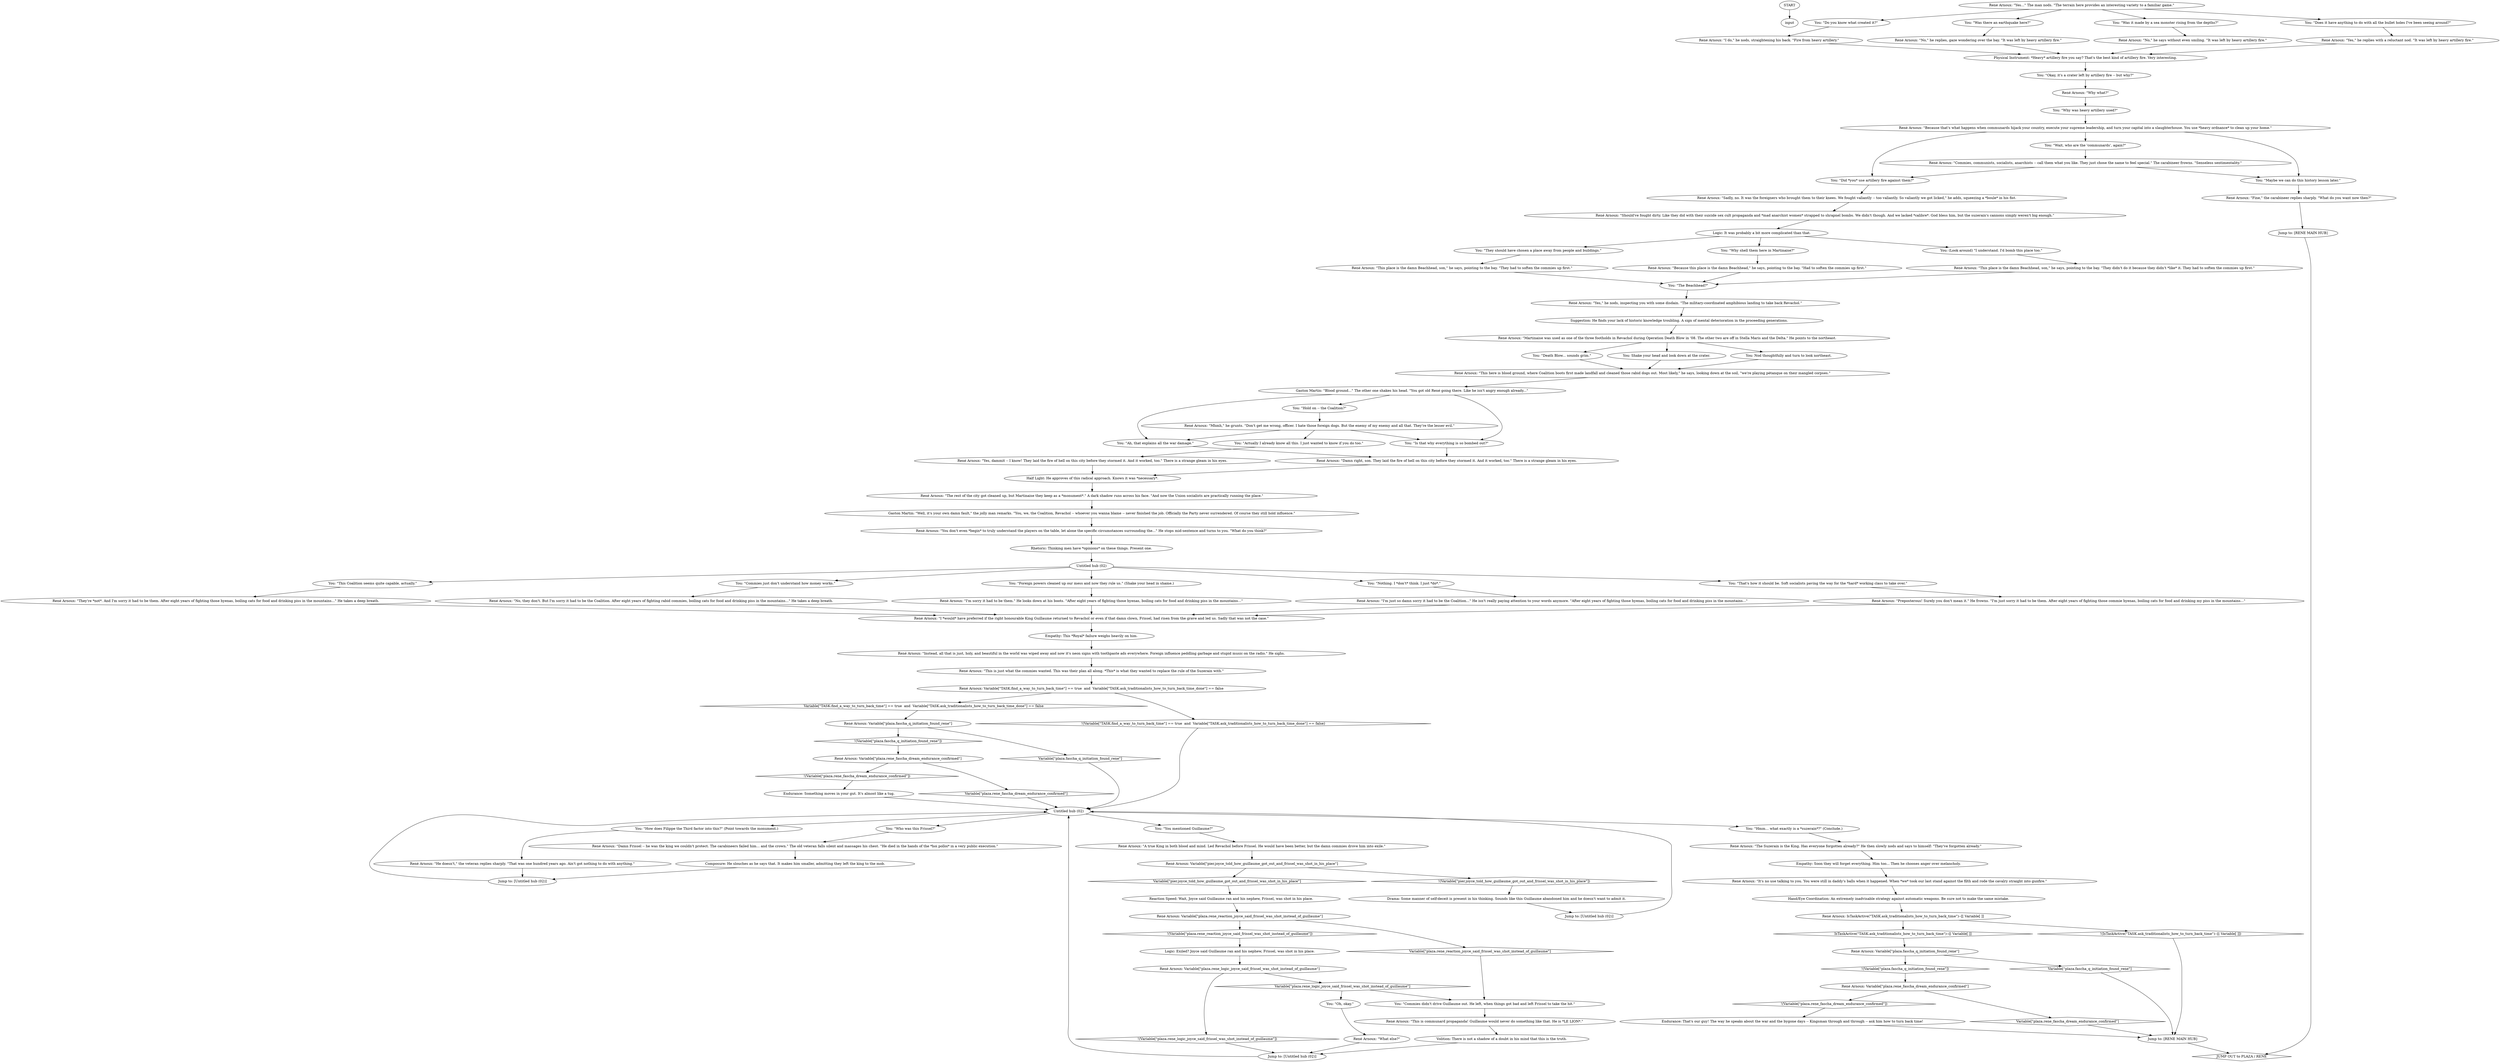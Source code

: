# PLAZA / RIVER CRATER
# You ask René about crater and get the streamlined history lesson without any messy checks or hubs within hubs withing hubs. Sweet and short.
# ==================================================
digraph G {
	  0 [label="START"];
	  1 [label="input"];
	  2 [label="Suggestion: He finds your lack of historic knowledge troubling. A sign of mental deterioration in the proceeding generations."];
	  3 [label="René Arnoux: \"I do,\" he nods, straightening his back. \"Fire from heavy artillery.\""];
	  4 [label="René Arnoux: \"Commies, communists, socialists, anarchists -- call them what you like. They just chose the name to feel special.\" The carabineer frowns. \"Senseless sentimentality.\""];
	  5 [label="René Arnoux: \"This is communard propaganda! Guillaume would never do something like that. He is *LE LION*.\""];
	  6 [label="You: (Look around) \"I understand. I'd bomb this place too.\""];
	  7 [label="René Arnoux: \"This place is the damn Beachhead, son,\" he says, pointing to the bay. \"They didn't do it because they didn't *like* it. They had to soften the commies up first.\""];
	  8 [label="Drama: Some manner of self-deceit is present in his thinking. Sounds like this Guillaume abandoned him and he doesn't want to admit it."];
	  9 [label="Hand/Eye Coordination: An extremely inadvisable strategy against automatic weapons. Be sure not to make the same mistake."];
	  10 [label="You: \"Was there an earthquake here?\""];
	  11 [label="René Arnoux: \"The rest of the city got cleaned up, but Martinaise they keep as a *monument*.\" A dark shadow runs across his face. \"And now the Union socialists are practically running the place.\""];
	  12 [label="Untitled hub (02)"];
	  13 [label="You: \"Did *you* use artillery fire against them?\""];
	  14 [label="You: \"Who was this Frissel?\""];
	  15 [label="René Arnoux: \"A true King in both blood and mind. Led Revachol before Frissel. He would have been better, but the damn commies drove him into exile.\""];
	  16 [label="Reaction Speed: Wait, Joyce said Guillaume ran and his nephew, Frissel, was shot in his place."];
	  17 [label="René Arnoux: \"This place is the damn Beachhead, son,\" he says, pointing to the bay. \"They had to soften the commies up first.\""];
	  18 [label="You: \"You mentioned Guillaume?\""];
	  19 [label="René Arnoux: \"It's no use talking to you. You were still in daddy's balls when it happened. When *we* took our last stand against the filth and rode the cavalry straight into gunfire.\""];
	  20 [label="René Arnoux: \"Fine,\" the carabineer replies sharply. \"What do you want now then?\""];
	  21 [label="René Arnoux: \"No,\" he replies, gaze wondering over the bay. \"It was left by heavy artillery fire.\""];
	  22 [label="You: \"Why shell them here in Martinaise?\""];
	  23 [label="You: \"Actually I already know all this. I just wanted to know if you do too.\""];
	  24 [label="René Arnoux: \"No,\" he says without even smiling. \"It was left by heavy artillery fire.\""];
	  25 [label="René Arnoux: \"Mhmh,\" he grunts. \"Don't get me wrong, officer. I hate those foreign dogs. But the enemy of my enemy and all that. They're the lesser evil.\""];
	  26 [label="You: \"Commies just don't understand how money works.\""];
	  27 [label="René Arnoux: \"Because that's what happens when communards hijack your country, execute your supreme leadership, and turn your capital into a slaughterhouse. You use *heavy ordnance* to clean up your home.\""];
	  28 [label="Endurance: Something moves in your gut. It's almost like a tug."];
	  29 [label="René Arnoux: IsTaskActive(\"TASK.ask_traditionalists_how_to_turn_back_time\")--[[ Variable[ ]]"];
	  30 [label="IsTaskActive(\"TASK.ask_traditionalists_how_to_turn_back_time\")--[[ Variable[ ]]", shape=diamond];
	  31 [label="!(IsTaskActive(\"TASK.ask_traditionalists_how_to_turn_back_time\")--[[ Variable[ ]])", shape=diamond];
	  32 [label="You: \"Hold on -- the Coalition?\""];
	  33 [label="You: \"This Coalition seems quite capable, actually.\""];
	  34 [label="René Arnoux: \"I *would* have preferred if the right honourable King Guillaume returned to Revachol or even if that damn clown, Frissel, had risen from the grave and led us. Sadly that was not the case.\""];
	  35 [label="René Arnoux: Variable[\"plaza.rene_logic_joyce_said_frissel_was_shot_instead_of_guillaume\"]"];
	  36 [label="Variable[\"plaza.rene_logic_joyce_said_frissel_was_shot_instead_of_guillaume\"]", shape=diamond];
	  37 [label="!(Variable[\"plaza.rene_logic_joyce_said_frissel_was_shot_instead_of_guillaume\"])", shape=diamond];
	  38 [label="You: \"Okay, it's a crater left by artillery fire -- but why?\""];
	  39 [label="You: \"The Beachhead?\""];
	  40 [label="Gaston Martin: \"Blood ground...\" The other one shakes his head. \"You got old René going there. Like he isn't angry enough already...\""];
	  41 [label="René Arnoux: \"This is just what the commies wanted. This was their plan all along. *This* is what they wanted to replace the rule of the Suzerain with.\""];
	  42 [label="René Arnoux: \"No, they don't. But I'm sorry it had to be the Coalition. After eight years of fighting rabid commies, boiling cats for food and drinking piss in the mountains...\" He takes a deep breath."];
	  43 [label="You: \"Nothing. I *don't* think. I just *do*.\""];
	  44 [label="Composure: He slouches as he says that. It makes him smaller, admitting they left the king to the mob."];
	  46 [label="Logic: It was probably a bit more complicated than that."];
	  47 [label="You: \"Hmm... what exactly is a *suzerain*?\" (Conclude.)"];
	  48 [label="Jump to: [Untitled hub (02)]"];
	  49 [label="Jump to: [Untitled hub (02)]"];
	  50 [label="René Arnoux: Variable[\"plaza.rene_reaction_joyce_said_frissel_was_shot_instead_of_guillaume\"]"];
	  51 [label="Variable[\"plaza.rene_reaction_joyce_said_frissel_was_shot_instead_of_guillaume\"]", shape=diamond];
	  52 [label="!(Variable[\"plaza.rene_reaction_joyce_said_frissel_was_shot_instead_of_guillaume\"])", shape=diamond];
	  53 [label="You: \"Oh, okay.\""];
	  54 [label="You: Nod thoughtfully and turn to look northeast."];
	  55 [label="René Arnoux: Variable[\"plaza.fascha_q_initiation_found_rene\"]"];
	  56 [label="Variable[\"plaza.fascha_q_initiation_found_rene\"]", shape=diamond];
	  57 [label="!(Variable[\"plaza.fascha_q_initiation_found_rene\"])", shape=diamond];
	  58 [label="René Arnoux: \"Sadly, no. It was the foreigners who brought them to their knees. We fought valiantly -- too valiantly. So valiantly we got licked,\" he adds, squeezing a *boule* in his fist."];
	  59 [label="René Arnoux: \"Should've fought dirty. Like they did with their suicide sex cult propaganda and *mad anarchist women* strapped to shrapnel bombs. We didn't though. And we lacked *calibre*. God bless him, but the suzerain's cannons simply weren't big enough.“"];
	  60 [label="René Arnoux: \"Damn Frissel -- he was the king we couldn't protect. The carabineers failed him... and the crown.\" The old veteran falls silent and massages his chest. \"He died in the hands of the *hoi polloi* in a very public execution.\""];
	  61 [label="René Arnoux: \"What else?\""];
	  62 [label="René Arnoux: \"I'm sorry it had to be them.\" He looks down at his boots. \"After eight years of fighting those hyenas, boiling cats for food and drinking piss in the mountains...\""];
	  63 [label="You: \"They should have chosen a place away from people and buildings.\""];
	  64 [label="You: \"Death Blow... sounds grim.\""];
	  65 [label="René Arnoux: \"I'm just so damn sorry it had to be the Coalition...\" He isn't really paying attention to your words anymore. \"After eight years of fighting those hyenas, boiling cats for food and drinking piss in the mountains...\""];
	  66 [label="René Arnoux: \"Why what?\""];
	  67 [label="Jump to: [RENE MAIN HUB]"];
	  68 [label="Volition: There is not a shadow of a doubt in his mind that this is the truth."];
	  69 [label="You: Shake your head and look down at the crater."];
	  70 [label="You: \"How does Filippe the Third factor into this?\" (Point towards the monument.)"];
	  71 [label="Empathy: Soon they will forget everything. Him too... Then he chooses anger over melancholy."];
	  72 [label="René Arnoux: \"Yes...\" The man nods. \"The terrain here provides an interesting variety to a familiar game.\""];
	  73 [label="You: \"Ah, that explains all the war damage.\""];
	  74 [label="René Arnoux: \"He doesn't,\" the veteran replies sharply. \"That was one hundred years ago. Ain't got nothing to do with anything.\""];
	  75 [label="Gaston Martin: \"Well, it's your own damn fault,\" the jolly man remarks. \"You, we, the Coalition, Revachol -- whoever you wanna blame -- never finished the job. Officially the Party never surrendered. Of course they still hold influence.\""];
	  76 [label="Physical Instrument: *Heavy* artillery fire you say? That's the best kind of artillery fire. Very interesting."];
	  77 [label="Untitled hub (02)"];
	  78 [label="René Arnoux: \"Martinaise was used as one of the three footholds in Revachol during Operation Death Blow in '08. The other two are off in Stella Maris and the Delta.\" He points to the northeast."];
	  79 [label="You: \"Commies didn't drive Guillaume out. He left, when things got bad and left Frissel to take the hit.\""];
	  80 [label="René Arnoux: \"Preposterous! Surely you don't mean it.\" He frowns. \"I'm just sorry it had to be them. After eight years of fighting those commie hyenas, boiling cats for food and drinking my piss in the mountains...\""];
	  81 [label="René Arnoux: Variable[\"TASK.find_a_way_to_turn_back_time\"] == true  and  Variable[\"TASK.ask_traditionalists_how_to_turn_back_time_done\"] == false"];
	  82 [label="Variable[\"TASK.find_a_way_to_turn_back_time\"] == true  and  Variable[\"TASK.ask_traditionalists_how_to_turn_back_time_done\"] == false", shape=diamond];
	  83 [label="!(Variable[\"TASK.find_a_way_to_turn_back_time\"] == true  and  Variable[\"TASK.ask_traditionalists_how_to_turn_back_time_done\"] == false)", shape=diamond];
	  84 [label="René Arnoux: Variable[\"plaza.rene_fascha_dream_endurance_confirmed\"]"];
	  85 [label="Variable[\"plaza.rene_fascha_dream_endurance_confirmed\"]", shape=diamond];
	  86 [label="!(Variable[\"plaza.rene_fascha_dream_endurance_confirmed\"])", shape=diamond];
	  87 [label="René Arnoux: Variable[\"plaza.rene_fascha_dream_endurance_confirmed\"]"];
	  88 [label="Variable[\"plaza.rene_fascha_dream_endurance_confirmed\"]", shape=diamond];
	  89 [label="!(Variable[\"plaza.rene_fascha_dream_endurance_confirmed\"])", shape=diamond];
	  90 [label="René Arnoux: \"Yes,\" he nods, inspecting you with some disdain. \"The military-coordinated amphibious landing to take back Revachol.\""];
	  91 [label="You: \"Is that why everything is so bombed out?\""];
	  92 [label="René Arnoux: \"Damn right, son. They laid the fire of hell on this city before they stormed it. And it worked, too.\" There is a strange gleam in his eyes."];
	  93 [label="Empathy: This *Royal* failure weighs heavily on him."];
	  94 [label="Rhetoric: Thinking men have *opinions* on these things. Present one."];
	  95 [label="You: \"Was it made by a sea monster rising from the depths?\""];
	  96 [label="René Arnoux: \"Yes,\" he replies with a reluctant nod. \"It was left by heavy artillery fire.\""];
	  97 [label="René Arnoux: \"Yes, dammit -- I know! They laid the fire of hell on this city before they stormed it. And it worked, too.\" There is a strange gleam in his eyes."];
	  98 [label="Logic: Exiled? Joyce said Guillaume ran and his nephew, Frissel, was shot in his place."];
	  99 [label="Jump to: [RENE MAIN HUB]"];
	  100 [label="You: \"Wait, who are the 'communards', again?\""];
	  101 [label="You: \"Does it have anything to do with all the bullet holes I've been seeing around?\""];
	  102 [label="René Arnoux: \"This here is blood ground, where Coalition boots first made landfall and cleaned those rabid dogs out. Most likely,\" he says, looking down at the soil, \"we're playing pétanque on their mangled corpses.\""];
	  103 [label="You: \"Foreign powers cleaned up our mess and now they rule us.\" (Shake your head in shame.)"];
	  104 [label="René Arnoux: \"They're *not*. And I'm sorry it had to be them. After eight years of fighting those hyenas, boiling cats for food and drinking piss in the mountains...\" He takes a deep breath."];
	  105 [label="René Arnoux: \"Because this place is the damn Beachhead,\" he says, pointing to the bay. \"Had to soften the commies up first.\""];
	  106 [label="Half Light: He approves of this radical approach. Knows it was *necessary*."];
	  107 [label="You: \"That's how it should be. Soft socialists paving the way for the *hard* working class to take over.\""];
	  108 [label="René Arnoux: Variable[\"pier.joyce_told_how_guillaume_got_out_and_frissel_was_shot_in_his_place\"]"];
	  109 [label="Variable[\"pier.joyce_told_how_guillaume_got_out_and_frissel_was_shot_in_his_place\"]", shape=diamond];
	  110 [label="!(Variable[\"pier.joyce_told_how_guillaume_got_out_and_frissel_was_shot_in_his_place\"])", shape=diamond];
	  111 [label="René Arnoux: \"The Suzerain is the King. Has everyone forgotten already?\" He then slowly nods and says to himself: \"They've forgotten already.\""];
	  112 [label="René Arnoux: Variable[\"plaza.fascha_q_initiation_found_rene\"]"];
	  113 [label="Variable[\"plaza.fascha_q_initiation_found_rene\"]", shape=diamond];
	  114 [label="!(Variable[\"plaza.fascha_q_initiation_found_rene\"])", shape=diamond];
	  115 [label="Endurance: That's our guy! The way he speaks about the war and the bygone days -- Kingsman through and through -- ask him how to turn back time!"];
	  116 [label="You: \"Do you know what created it?\""];
	  117 [label="You: \"Why was heavy artillery used?\""];
	  118 [label="René Arnoux: \"Instead, all that is just, holy, and beautiful in the world was wiped away and now it's neon signs with toothpaste ads everywhere. Foreign influence peddling garbage and stupid music on the radio.\" He sighs."];
	  119 [label="Jump to: [Untitled hub (02)]"];
	  120 [label="You: \"Maybe we can do this history lesson later.\""];
	  121 [label="René Arnoux: \"You don't even *begin* to truly understand the players on the table, let alone the specific circumstances surrounding the...\" He stops mid-sentence and turns to you. \"What do you think?\""];
	  3830486 [label="JUMP OUT to PLAZA / RENE", shape=diamond];
	  0 -> 1
	  2 -> 78
	  3 -> 76
	  4 -> 120
	  4 -> 13
	  5 -> 68
	  6 -> 7
	  7 -> 39
	  8 -> 49
	  9 -> 29
	  10 -> 21
	  11 -> 75
	  12 -> 33
	  12 -> 103
	  12 -> 107
	  12 -> 43
	  12 -> 26
	  13 -> 58
	  14 -> 60
	  15 -> 108
	  16 -> 50
	  17 -> 39
	  18 -> 15
	  19 -> 9
	  20 -> 99
	  21 -> 76
	  22 -> 105
	  23 -> 97
	  24 -> 76
	  25 -> 73
	  25 -> 91
	  25 -> 23
	  26 -> 42
	  27 -> 120
	  27 -> 100
	  27 -> 13
	  28 -> 77
	  29 -> 30
	  29 -> 31
	  30 -> 55
	  31 -> 67
	  32 -> 25
	  33 -> 104
	  34 -> 93
	  35 -> 36
	  35 -> 37
	  36 -> 53
	  36 -> 79
	  37 -> 119
	  38 -> 66
	  39 -> 90
	  40 -> 32
	  40 -> 73
	  40 -> 91
	  41 -> 81
	  42 -> 34
	  43 -> 65
	  44 -> 48
	  46 -> 6
	  46 -> 22
	  46 -> 63
	  47 -> 111
	  48 -> 77
	  49 -> 77
	  50 -> 51
	  50 -> 52
	  51 -> 79
	  52 -> 98
	  53 -> 61
	  54 -> 102
	  55 -> 56
	  55 -> 57
	  56 -> 67
	  57 -> 87
	  58 -> 59
	  59 -> 46
	  60 -> 44
	  61 -> 119
	  62 -> 34
	  63 -> 17
	  64 -> 102
	  65 -> 34
	  66 -> 117
	  67 -> 3830486
	  68 -> 119
	  69 -> 102
	  70 -> 74
	  71 -> 19
	  72 -> 10
	  72 -> 116
	  72 -> 101
	  72 -> 95
	  73 -> 92
	  74 -> 48
	  75 -> 121
	  76 -> 38
	  77 -> 18
	  77 -> 47
	  77 -> 70
	  77 -> 14
	  78 -> 64
	  78 -> 69
	  78 -> 54
	  79 -> 5
	  80 -> 34
	  81 -> 82
	  81 -> 83
	  82 -> 112
	  83 -> 77
	  84 -> 85
	  84 -> 86
	  85 -> 77
	  86 -> 28
	  87 -> 88
	  87 -> 89
	  88 -> 67
	  89 -> 115
	  90 -> 2
	  91 -> 92
	  92 -> 106
	  93 -> 118
	  94 -> 12
	  95 -> 24
	  96 -> 76
	  97 -> 106
	  98 -> 35
	  99 -> 3830486
	  100 -> 4
	  101 -> 96
	  102 -> 40
	  103 -> 62
	  104 -> 34
	  105 -> 39
	  106 -> 11
	  107 -> 80
	  108 -> 109
	  108 -> 110
	  109 -> 16
	  110 -> 8
	  111 -> 71
	  112 -> 113
	  112 -> 114
	  113 -> 77
	  114 -> 84
	  115 -> 67
	  116 -> 3
	  117 -> 27
	  118 -> 41
	  119 -> 77
	  120 -> 20
	  121 -> 94
}

